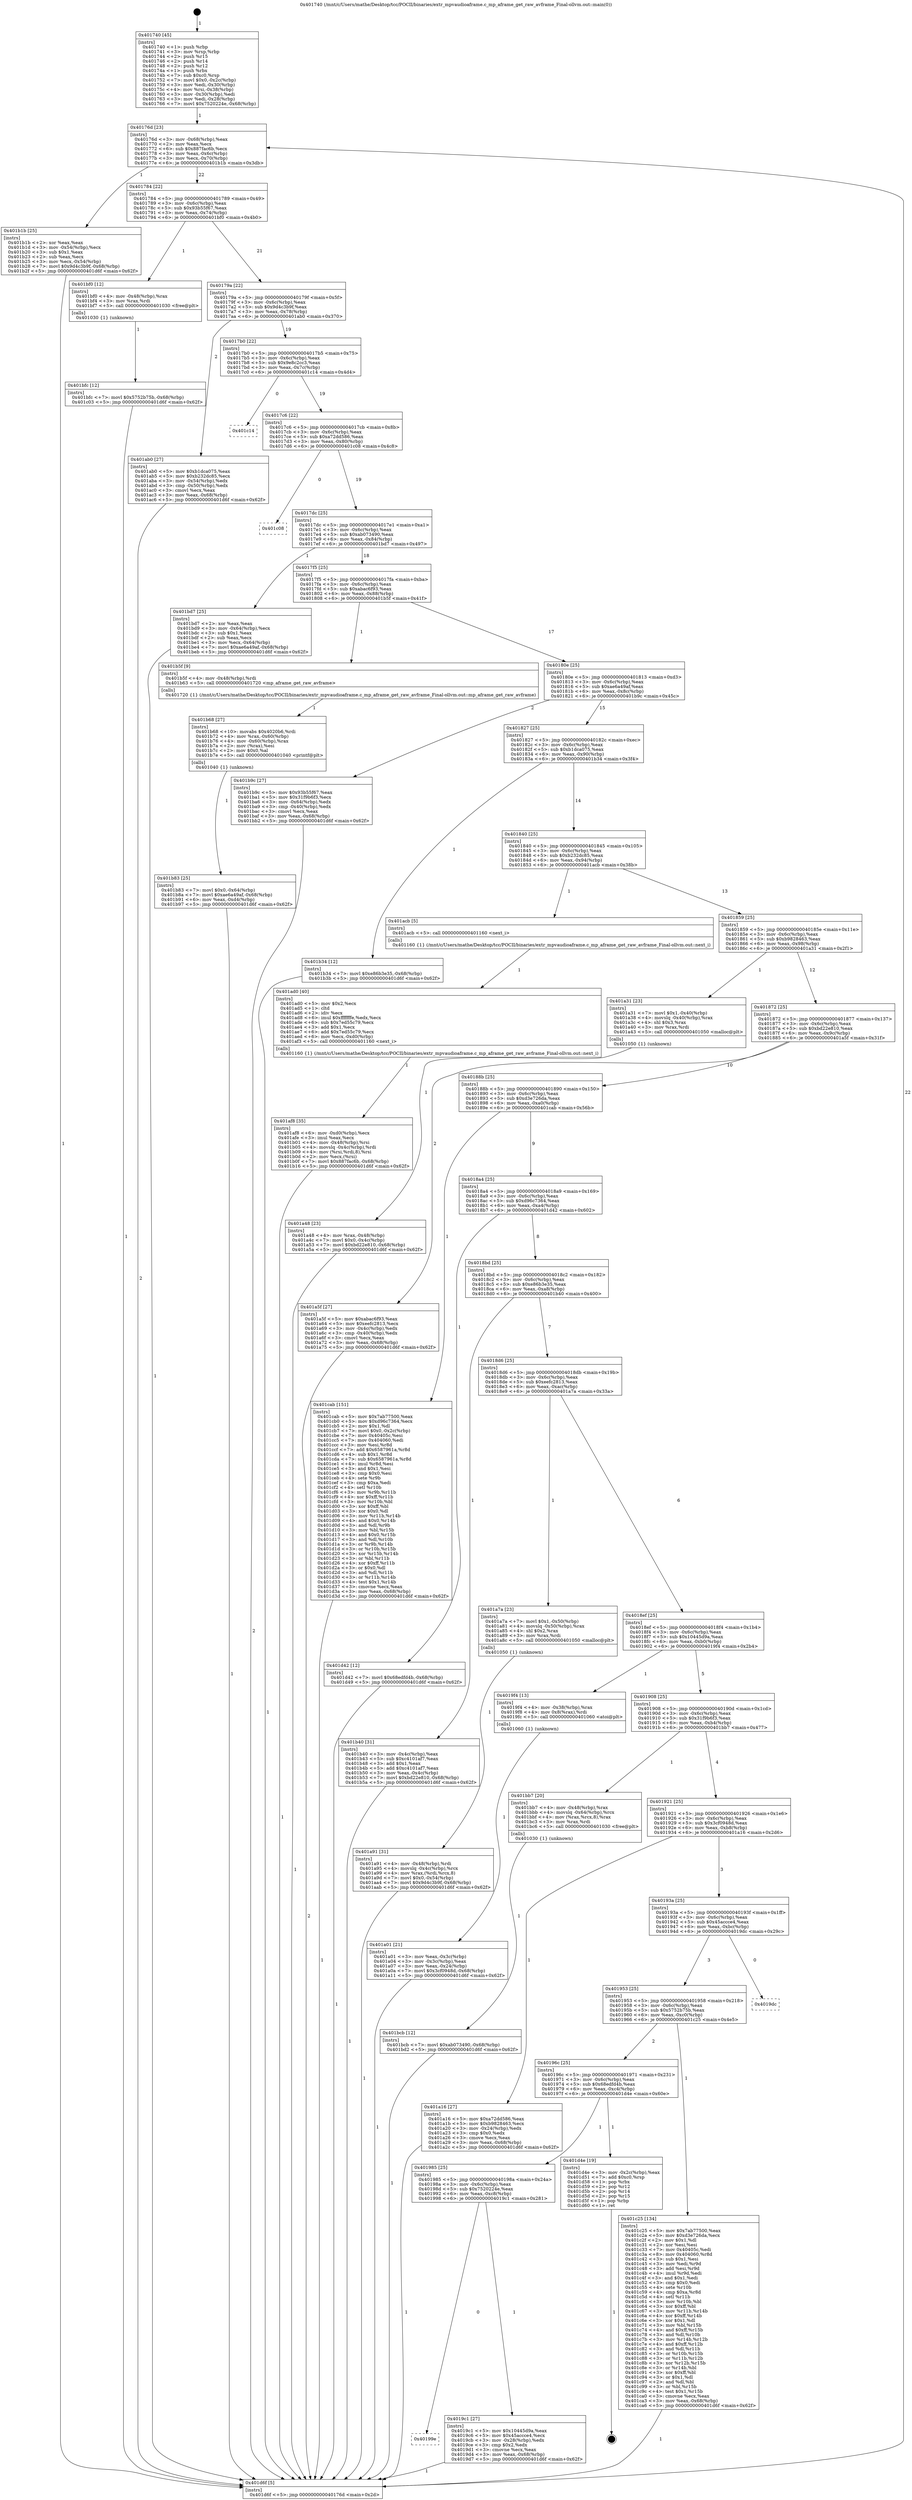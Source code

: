 digraph "0x401740" {
  label = "0x401740 (/mnt/c/Users/mathe/Desktop/tcc/POCII/binaries/extr_mpvaudioaframe.c_mp_aframe_get_raw_avframe_Final-ollvm.out::main(0))"
  labelloc = "t"
  node[shape=record]

  Entry [label="",width=0.3,height=0.3,shape=circle,fillcolor=black,style=filled]
  "0x40176d" [label="{
     0x40176d [23]\l
     | [instrs]\l
     &nbsp;&nbsp;0x40176d \<+3\>: mov -0x68(%rbp),%eax\l
     &nbsp;&nbsp;0x401770 \<+2\>: mov %eax,%ecx\l
     &nbsp;&nbsp;0x401772 \<+6\>: sub $0x887fac6b,%ecx\l
     &nbsp;&nbsp;0x401778 \<+3\>: mov %eax,-0x6c(%rbp)\l
     &nbsp;&nbsp;0x40177b \<+3\>: mov %ecx,-0x70(%rbp)\l
     &nbsp;&nbsp;0x40177e \<+6\>: je 0000000000401b1b \<main+0x3db\>\l
  }"]
  "0x401b1b" [label="{
     0x401b1b [25]\l
     | [instrs]\l
     &nbsp;&nbsp;0x401b1b \<+2\>: xor %eax,%eax\l
     &nbsp;&nbsp;0x401b1d \<+3\>: mov -0x54(%rbp),%ecx\l
     &nbsp;&nbsp;0x401b20 \<+3\>: sub $0x1,%eax\l
     &nbsp;&nbsp;0x401b23 \<+2\>: sub %eax,%ecx\l
     &nbsp;&nbsp;0x401b25 \<+3\>: mov %ecx,-0x54(%rbp)\l
     &nbsp;&nbsp;0x401b28 \<+7\>: movl $0x9d4c3b9f,-0x68(%rbp)\l
     &nbsp;&nbsp;0x401b2f \<+5\>: jmp 0000000000401d6f \<main+0x62f\>\l
  }"]
  "0x401784" [label="{
     0x401784 [22]\l
     | [instrs]\l
     &nbsp;&nbsp;0x401784 \<+5\>: jmp 0000000000401789 \<main+0x49\>\l
     &nbsp;&nbsp;0x401789 \<+3\>: mov -0x6c(%rbp),%eax\l
     &nbsp;&nbsp;0x40178c \<+5\>: sub $0x93b55f67,%eax\l
     &nbsp;&nbsp;0x401791 \<+3\>: mov %eax,-0x74(%rbp)\l
     &nbsp;&nbsp;0x401794 \<+6\>: je 0000000000401bf0 \<main+0x4b0\>\l
  }"]
  Exit [label="",width=0.3,height=0.3,shape=circle,fillcolor=black,style=filled,peripheries=2]
  "0x401bf0" [label="{
     0x401bf0 [12]\l
     | [instrs]\l
     &nbsp;&nbsp;0x401bf0 \<+4\>: mov -0x48(%rbp),%rax\l
     &nbsp;&nbsp;0x401bf4 \<+3\>: mov %rax,%rdi\l
     &nbsp;&nbsp;0x401bf7 \<+5\>: call 0000000000401030 \<free@plt\>\l
     | [calls]\l
     &nbsp;&nbsp;0x401030 \{1\} (unknown)\l
  }"]
  "0x40179a" [label="{
     0x40179a [22]\l
     | [instrs]\l
     &nbsp;&nbsp;0x40179a \<+5\>: jmp 000000000040179f \<main+0x5f\>\l
     &nbsp;&nbsp;0x40179f \<+3\>: mov -0x6c(%rbp),%eax\l
     &nbsp;&nbsp;0x4017a2 \<+5\>: sub $0x9d4c3b9f,%eax\l
     &nbsp;&nbsp;0x4017a7 \<+3\>: mov %eax,-0x78(%rbp)\l
     &nbsp;&nbsp;0x4017aa \<+6\>: je 0000000000401ab0 \<main+0x370\>\l
  }"]
  "0x401bfc" [label="{
     0x401bfc [12]\l
     | [instrs]\l
     &nbsp;&nbsp;0x401bfc \<+7\>: movl $0x5752b75b,-0x68(%rbp)\l
     &nbsp;&nbsp;0x401c03 \<+5\>: jmp 0000000000401d6f \<main+0x62f\>\l
  }"]
  "0x401ab0" [label="{
     0x401ab0 [27]\l
     | [instrs]\l
     &nbsp;&nbsp;0x401ab0 \<+5\>: mov $0xb1dca075,%eax\l
     &nbsp;&nbsp;0x401ab5 \<+5\>: mov $0xb232dc85,%ecx\l
     &nbsp;&nbsp;0x401aba \<+3\>: mov -0x54(%rbp),%edx\l
     &nbsp;&nbsp;0x401abd \<+3\>: cmp -0x50(%rbp),%edx\l
     &nbsp;&nbsp;0x401ac0 \<+3\>: cmovl %ecx,%eax\l
     &nbsp;&nbsp;0x401ac3 \<+3\>: mov %eax,-0x68(%rbp)\l
     &nbsp;&nbsp;0x401ac6 \<+5\>: jmp 0000000000401d6f \<main+0x62f\>\l
  }"]
  "0x4017b0" [label="{
     0x4017b0 [22]\l
     | [instrs]\l
     &nbsp;&nbsp;0x4017b0 \<+5\>: jmp 00000000004017b5 \<main+0x75\>\l
     &nbsp;&nbsp;0x4017b5 \<+3\>: mov -0x6c(%rbp),%eax\l
     &nbsp;&nbsp;0x4017b8 \<+5\>: sub $0x9e8c2cc3,%eax\l
     &nbsp;&nbsp;0x4017bd \<+3\>: mov %eax,-0x7c(%rbp)\l
     &nbsp;&nbsp;0x4017c0 \<+6\>: je 0000000000401c14 \<main+0x4d4\>\l
  }"]
  "0x401bcb" [label="{
     0x401bcb [12]\l
     | [instrs]\l
     &nbsp;&nbsp;0x401bcb \<+7\>: movl $0xab073490,-0x68(%rbp)\l
     &nbsp;&nbsp;0x401bd2 \<+5\>: jmp 0000000000401d6f \<main+0x62f\>\l
  }"]
  "0x401c14" [label="{
     0x401c14\l
  }", style=dashed]
  "0x4017c6" [label="{
     0x4017c6 [22]\l
     | [instrs]\l
     &nbsp;&nbsp;0x4017c6 \<+5\>: jmp 00000000004017cb \<main+0x8b\>\l
     &nbsp;&nbsp;0x4017cb \<+3\>: mov -0x6c(%rbp),%eax\l
     &nbsp;&nbsp;0x4017ce \<+5\>: sub $0xa72dd586,%eax\l
     &nbsp;&nbsp;0x4017d3 \<+3\>: mov %eax,-0x80(%rbp)\l
     &nbsp;&nbsp;0x4017d6 \<+6\>: je 0000000000401c08 \<main+0x4c8\>\l
  }"]
  "0x401b83" [label="{
     0x401b83 [25]\l
     | [instrs]\l
     &nbsp;&nbsp;0x401b83 \<+7\>: movl $0x0,-0x64(%rbp)\l
     &nbsp;&nbsp;0x401b8a \<+7\>: movl $0xae6a49af,-0x68(%rbp)\l
     &nbsp;&nbsp;0x401b91 \<+6\>: mov %eax,-0xd4(%rbp)\l
     &nbsp;&nbsp;0x401b97 \<+5\>: jmp 0000000000401d6f \<main+0x62f\>\l
  }"]
  "0x401c08" [label="{
     0x401c08\l
  }", style=dashed]
  "0x4017dc" [label="{
     0x4017dc [25]\l
     | [instrs]\l
     &nbsp;&nbsp;0x4017dc \<+5\>: jmp 00000000004017e1 \<main+0xa1\>\l
     &nbsp;&nbsp;0x4017e1 \<+3\>: mov -0x6c(%rbp),%eax\l
     &nbsp;&nbsp;0x4017e4 \<+5\>: sub $0xab073490,%eax\l
     &nbsp;&nbsp;0x4017e9 \<+6\>: mov %eax,-0x84(%rbp)\l
     &nbsp;&nbsp;0x4017ef \<+6\>: je 0000000000401bd7 \<main+0x497\>\l
  }"]
  "0x401b68" [label="{
     0x401b68 [27]\l
     | [instrs]\l
     &nbsp;&nbsp;0x401b68 \<+10\>: movabs $0x4020b6,%rdi\l
     &nbsp;&nbsp;0x401b72 \<+4\>: mov %rax,-0x60(%rbp)\l
     &nbsp;&nbsp;0x401b76 \<+4\>: mov -0x60(%rbp),%rax\l
     &nbsp;&nbsp;0x401b7a \<+2\>: mov (%rax),%esi\l
     &nbsp;&nbsp;0x401b7c \<+2\>: mov $0x0,%al\l
     &nbsp;&nbsp;0x401b7e \<+5\>: call 0000000000401040 \<printf@plt\>\l
     | [calls]\l
     &nbsp;&nbsp;0x401040 \{1\} (unknown)\l
  }"]
  "0x401bd7" [label="{
     0x401bd7 [25]\l
     | [instrs]\l
     &nbsp;&nbsp;0x401bd7 \<+2\>: xor %eax,%eax\l
     &nbsp;&nbsp;0x401bd9 \<+3\>: mov -0x64(%rbp),%ecx\l
     &nbsp;&nbsp;0x401bdc \<+3\>: sub $0x1,%eax\l
     &nbsp;&nbsp;0x401bdf \<+2\>: sub %eax,%ecx\l
     &nbsp;&nbsp;0x401be1 \<+3\>: mov %ecx,-0x64(%rbp)\l
     &nbsp;&nbsp;0x401be4 \<+7\>: movl $0xae6a49af,-0x68(%rbp)\l
     &nbsp;&nbsp;0x401beb \<+5\>: jmp 0000000000401d6f \<main+0x62f\>\l
  }"]
  "0x4017f5" [label="{
     0x4017f5 [25]\l
     | [instrs]\l
     &nbsp;&nbsp;0x4017f5 \<+5\>: jmp 00000000004017fa \<main+0xba\>\l
     &nbsp;&nbsp;0x4017fa \<+3\>: mov -0x6c(%rbp),%eax\l
     &nbsp;&nbsp;0x4017fd \<+5\>: sub $0xabac6f93,%eax\l
     &nbsp;&nbsp;0x401802 \<+6\>: mov %eax,-0x88(%rbp)\l
     &nbsp;&nbsp;0x401808 \<+6\>: je 0000000000401b5f \<main+0x41f\>\l
  }"]
  "0x401af8" [label="{
     0x401af8 [35]\l
     | [instrs]\l
     &nbsp;&nbsp;0x401af8 \<+6\>: mov -0xd0(%rbp),%ecx\l
     &nbsp;&nbsp;0x401afe \<+3\>: imul %eax,%ecx\l
     &nbsp;&nbsp;0x401b01 \<+4\>: mov -0x48(%rbp),%rsi\l
     &nbsp;&nbsp;0x401b05 \<+4\>: movslq -0x4c(%rbp),%rdi\l
     &nbsp;&nbsp;0x401b09 \<+4\>: mov (%rsi,%rdi,8),%rsi\l
     &nbsp;&nbsp;0x401b0d \<+2\>: mov %ecx,(%rsi)\l
     &nbsp;&nbsp;0x401b0f \<+7\>: movl $0x887fac6b,-0x68(%rbp)\l
     &nbsp;&nbsp;0x401b16 \<+5\>: jmp 0000000000401d6f \<main+0x62f\>\l
  }"]
  "0x401b5f" [label="{
     0x401b5f [9]\l
     | [instrs]\l
     &nbsp;&nbsp;0x401b5f \<+4\>: mov -0x48(%rbp),%rdi\l
     &nbsp;&nbsp;0x401b63 \<+5\>: call 0000000000401720 \<mp_aframe_get_raw_avframe\>\l
     | [calls]\l
     &nbsp;&nbsp;0x401720 \{1\} (/mnt/c/Users/mathe/Desktop/tcc/POCII/binaries/extr_mpvaudioaframe.c_mp_aframe_get_raw_avframe_Final-ollvm.out::mp_aframe_get_raw_avframe)\l
  }"]
  "0x40180e" [label="{
     0x40180e [25]\l
     | [instrs]\l
     &nbsp;&nbsp;0x40180e \<+5\>: jmp 0000000000401813 \<main+0xd3\>\l
     &nbsp;&nbsp;0x401813 \<+3\>: mov -0x6c(%rbp),%eax\l
     &nbsp;&nbsp;0x401816 \<+5\>: sub $0xae6a49af,%eax\l
     &nbsp;&nbsp;0x40181b \<+6\>: mov %eax,-0x8c(%rbp)\l
     &nbsp;&nbsp;0x401821 \<+6\>: je 0000000000401b9c \<main+0x45c\>\l
  }"]
  "0x401ad0" [label="{
     0x401ad0 [40]\l
     | [instrs]\l
     &nbsp;&nbsp;0x401ad0 \<+5\>: mov $0x2,%ecx\l
     &nbsp;&nbsp;0x401ad5 \<+1\>: cltd\l
     &nbsp;&nbsp;0x401ad6 \<+2\>: idiv %ecx\l
     &nbsp;&nbsp;0x401ad8 \<+6\>: imul $0xfffffffe,%edx,%ecx\l
     &nbsp;&nbsp;0x401ade \<+6\>: sub $0x7ed55c79,%ecx\l
     &nbsp;&nbsp;0x401ae4 \<+3\>: add $0x1,%ecx\l
     &nbsp;&nbsp;0x401ae7 \<+6\>: add $0x7ed55c79,%ecx\l
     &nbsp;&nbsp;0x401aed \<+6\>: mov %ecx,-0xd0(%rbp)\l
     &nbsp;&nbsp;0x401af3 \<+5\>: call 0000000000401160 \<next_i\>\l
     | [calls]\l
     &nbsp;&nbsp;0x401160 \{1\} (/mnt/c/Users/mathe/Desktop/tcc/POCII/binaries/extr_mpvaudioaframe.c_mp_aframe_get_raw_avframe_Final-ollvm.out::next_i)\l
  }"]
  "0x401b9c" [label="{
     0x401b9c [27]\l
     | [instrs]\l
     &nbsp;&nbsp;0x401b9c \<+5\>: mov $0x93b55f67,%eax\l
     &nbsp;&nbsp;0x401ba1 \<+5\>: mov $0x31f9b6f3,%ecx\l
     &nbsp;&nbsp;0x401ba6 \<+3\>: mov -0x64(%rbp),%edx\l
     &nbsp;&nbsp;0x401ba9 \<+3\>: cmp -0x40(%rbp),%edx\l
     &nbsp;&nbsp;0x401bac \<+3\>: cmovl %ecx,%eax\l
     &nbsp;&nbsp;0x401baf \<+3\>: mov %eax,-0x68(%rbp)\l
     &nbsp;&nbsp;0x401bb2 \<+5\>: jmp 0000000000401d6f \<main+0x62f\>\l
  }"]
  "0x401827" [label="{
     0x401827 [25]\l
     | [instrs]\l
     &nbsp;&nbsp;0x401827 \<+5\>: jmp 000000000040182c \<main+0xec\>\l
     &nbsp;&nbsp;0x40182c \<+3\>: mov -0x6c(%rbp),%eax\l
     &nbsp;&nbsp;0x40182f \<+5\>: sub $0xb1dca075,%eax\l
     &nbsp;&nbsp;0x401834 \<+6\>: mov %eax,-0x90(%rbp)\l
     &nbsp;&nbsp;0x40183a \<+6\>: je 0000000000401b34 \<main+0x3f4\>\l
  }"]
  "0x401a91" [label="{
     0x401a91 [31]\l
     | [instrs]\l
     &nbsp;&nbsp;0x401a91 \<+4\>: mov -0x48(%rbp),%rdi\l
     &nbsp;&nbsp;0x401a95 \<+4\>: movslq -0x4c(%rbp),%rcx\l
     &nbsp;&nbsp;0x401a99 \<+4\>: mov %rax,(%rdi,%rcx,8)\l
     &nbsp;&nbsp;0x401a9d \<+7\>: movl $0x0,-0x54(%rbp)\l
     &nbsp;&nbsp;0x401aa4 \<+7\>: movl $0x9d4c3b9f,-0x68(%rbp)\l
     &nbsp;&nbsp;0x401aab \<+5\>: jmp 0000000000401d6f \<main+0x62f\>\l
  }"]
  "0x401b34" [label="{
     0x401b34 [12]\l
     | [instrs]\l
     &nbsp;&nbsp;0x401b34 \<+7\>: movl $0xe86b3e35,-0x68(%rbp)\l
     &nbsp;&nbsp;0x401b3b \<+5\>: jmp 0000000000401d6f \<main+0x62f\>\l
  }"]
  "0x401840" [label="{
     0x401840 [25]\l
     | [instrs]\l
     &nbsp;&nbsp;0x401840 \<+5\>: jmp 0000000000401845 \<main+0x105\>\l
     &nbsp;&nbsp;0x401845 \<+3\>: mov -0x6c(%rbp),%eax\l
     &nbsp;&nbsp;0x401848 \<+5\>: sub $0xb232dc85,%eax\l
     &nbsp;&nbsp;0x40184d \<+6\>: mov %eax,-0x94(%rbp)\l
     &nbsp;&nbsp;0x401853 \<+6\>: je 0000000000401acb \<main+0x38b\>\l
  }"]
  "0x401a48" [label="{
     0x401a48 [23]\l
     | [instrs]\l
     &nbsp;&nbsp;0x401a48 \<+4\>: mov %rax,-0x48(%rbp)\l
     &nbsp;&nbsp;0x401a4c \<+7\>: movl $0x0,-0x4c(%rbp)\l
     &nbsp;&nbsp;0x401a53 \<+7\>: movl $0xbd22e810,-0x68(%rbp)\l
     &nbsp;&nbsp;0x401a5a \<+5\>: jmp 0000000000401d6f \<main+0x62f\>\l
  }"]
  "0x401acb" [label="{
     0x401acb [5]\l
     | [instrs]\l
     &nbsp;&nbsp;0x401acb \<+5\>: call 0000000000401160 \<next_i\>\l
     | [calls]\l
     &nbsp;&nbsp;0x401160 \{1\} (/mnt/c/Users/mathe/Desktop/tcc/POCII/binaries/extr_mpvaudioaframe.c_mp_aframe_get_raw_avframe_Final-ollvm.out::next_i)\l
  }"]
  "0x401859" [label="{
     0x401859 [25]\l
     | [instrs]\l
     &nbsp;&nbsp;0x401859 \<+5\>: jmp 000000000040185e \<main+0x11e\>\l
     &nbsp;&nbsp;0x40185e \<+3\>: mov -0x6c(%rbp),%eax\l
     &nbsp;&nbsp;0x401861 \<+5\>: sub $0xb9828463,%eax\l
     &nbsp;&nbsp;0x401866 \<+6\>: mov %eax,-0x98(%rbp)\l
     &nbsp;&nbsp;0x40186c \<+6\>: je 0000000000401a31 \<main+0x2f1\>\l
  }"]
  "0x401a01" [label="{
     0x401a01 [21]\l
     | [instrs]\l
     &nbsp;&nbsp;0x401a01 \<+3\>: mov %eax,-0x3c(%rbp)\l
     &nbsp;&nbsp;0x401a04 \<+3\>: mov -0x3c(%rbp),%eax\l
     &nbsp;&nbsp;0x401a07 \<+3\>: mov %eax,-0x24(%rbp)\l
     &nbsp;&nbsp;0x401a0a \<+7\>: movl $0x3cf0948d,-0x68(%rbp)\l
     &nbsp;&nbsp;0x401a11 \<+5\>: jmp 0000000000401d6f \<main+0x62f\>\l
  }"]
  "0x401a31" [label="{
     0x401a31 [23]\l
     | [instrs]\l
     &nbsp;&nbsp;0x401a31 \<+7\>: movl $0x1,-0x40(%rbp)\l
     &nbsp;&nbsp;0x401a38 \<+4\>: movslq -0x40(%rbp),%rax\l
     &nbsp;&nbsp;0x401a3c \<+4\>: shl $0x3,%rax\l
     &nbsp;&nbsp;0x401a40 \<+3\>: mov %rax,%rdi\l
     &nbsp;&nbsp;0x401a43 \<+5\>: call 0000000000401050 \<malloc@plt\>\l
     | [calls]\l
     &nbsp;&nbsp;0x401050 \{1\} (unknown)\l
  }"]
  "0x401872" [label="{
     0x401872 [25]\l
     | [instrs]\l
     &nbsp;&nbsp;0x401872 \<+5\>: jmp 0000000000401877 \<main+0x137\>\l
     &nbsp;&nbsp;0x401877 \<+3\>: mov -0x6c(%rbp),%eax\l
     &nbsp;&nbsp;0x40187a \<+5\>: sub $0xbd22e810,%eax\l
     &nbsp;&nbsp;0x40187f \<+6\>: mov %eax,-0x9c(%rbp)\l
     &nbsp;&nbsp;0x401885 \<+6\>: je 0000000000401a5f \<main+0x31f\>\l
  }"]
  "0x401740" [label="{
     0x401740 [45]\l
     | [instrs]\l
     &nbsp;&nbsp;0x401740 \<+1\>: push %rbp\l
     &nbsp;&nbsp;0x401741 \<+3\>: mov %rsp,%rbp\l
     &nbsp;&nbsp;0x401744 \<+2\>: push %r15\l
     &nbsp;&nbsp;0x401746 \<+2\>: push %r14\l
     &nbsp;&nbsp;0x401748 \<+2\>: push %r12\l
     &nbsp;&nbsp;0x40174a \<+1\>: push %rbx\l
     &nbsp;&nbsp;0x40174b \<+7\>: sub $0xc0,%rsp\l
     &nbsp;&nbsp;0x401752 \<+7\>: movl $0x0,-0x2c(%rbp)\l
     &nbsp;&nbsp;0x401759 \<+3\>: mov %edi,-0x30(%rbp)\l
     &nbsp;&nbsp;0x40175c \<+4\>: mov %rsi,-0x38(%rbp)\l
     &nbsp;&nbsp;0x401760 \<+3\>: mov -0x30(%rbp),%edi\l
     &nbsp;&nbsp;0x401763 \<+3\>: mov %edi,-0x28(%rbp)\l
     &nbsp;&nbsp;0x401766 \<+7\>: movl $0x7520224e,-0x68(%rbp)\l
  }"]
  "0x401a5f" [label="{
     0x401a5f [27]\l
     | [instrs]\l
     &nbsp;&nbsp;0x401a5f \<+5\>: mov $0xabac6f93,%eax\l
     &nbsp;&nbsp;0x401a64 \<+5\>: mov $0xeefc2813,%ecx\l
     &nbsp;&nbsp;0x401a69 \<+3\>: mov -0x4c(%rbp),%edx\l
     &nbsp;&nbsp;0x401a6c \<+3\>: cmp -0x40(%rbp),%edx\l
     &nbsp;&nbsp;0x401a6f \<+3\>: cmovl %ecx,%eax\l
     &nbsp;&nbsp;0x401a72 \<+3\>: mov %eax,-0x68(%rbp)\l
     &nbsp;&nbsp;0x401a75 \<+5\>: jmp 0000000000401d6f \<main+0x62f\>\l
  }"]
  "0x40188b" [label="{
     0x40188b [25]\l
     | [instrs]\l
     &nbsp;&nbsp;0x40188b \<+5\>: jmp 0000000000401890 \<main+0x150\>\l
     &nbsp;&nbsp;0x401890 \<+3\>: mov -0x6c(%rbp),%eax\l
     &nbsp;&nbsp;0x401893 \<+5\>: sub $0xd3e726da,%eax\l
     &nbsp;&nbsp;0x401898 \<+6\>: mov %eax,-0xa0(%rbp)\l
     &nbsp;&nbsp;0x40189e \<+6\>: je 0000000000401cab \<main+0x56b\>\l
  }"]
  "0x401d6f" [label="{
     0x401d6f [5]\l
     | [instrs]\l
     &nbsp;&nbsp;0x401d6f \<+5\>: jmp 000000000040176d \<main+0x2d\>\l
  }"]
  "0x401cab" [label="{
     0x401cab [151]\l
     | [instrs]\l
     &nbsp;&nbsp;0x401cab \<+5\>: mov $0x7ab77500,%eax\l
     &nbsp;&nbsp;0x401cb0 \<+5\>: mov $0xd96c7364,%ecx\l
     &nbsp;&nbsp;0x401cb5 \<+2\>: mov $0x1,%dl\l
     &nbsp;&nbsp;0x401cb7 \<+7\>: movl $0x0,-0x2c(%rbp)\l
     &nbsp;&nbsp;0x401cbe \<+7\>: mov 0x40405c,%esi\l
     &nbsp;&nbsp;0x401cc5 \<+7\>: mov 0x404060,%edi\l
     &nbsp;&nbsp;0x401ccc \<+3\>: mov %esi,%r8d\l
     &nbsp;&nbsp;0x401ccf \<+7\>: add $0x6587961a,%r8d\l
     &nbsp;&nbsp;0x401cd6 \<+4\>: sub $0x1,%r8d\l
     &nbsp;&nbsp;0x401cda \<+7\>: sub $0x6587961a,%r8d\l
     &nbsp;&nbsp;0x401ce1 \<+4\>: imul %r8d,%esi\l
     &nbsp;&nbsp;0x401ce5 \<+3\>: and $0x1,%esi\l
     &nbsp;&nbsp;0x401ce8 \<+3\>: cmp $0x0,%esi\l
     &nbsp;&nbsp;0x401ceb \<+4\>: sete %r9b\l
     &nbsp;&nbsp;0x401cef \<+3\>: cmp $0xa,%edi\l
     &nbsp;&nbsp;0x401cf2 \<+4\>: setl %r10b\l
     &nbsp;&nbsp;0x401cf6 \<+3\>: mov %r9b,%r11b\l
     &nbsp;&nbsp;0x401cf9 \<+4\>: xor $0xff,%r11b\l
     &nbsp;&nbsp;0x401cfd \<+3\>: mov %r10b,%bl\l
     &nbsp;&nbsp;0x401d00 \<+3\>: xor $0xff,%bl\l
     &nbsp;&nbsp;0x401d03 \<+3\>: xor $0x0,%dl\l
     &nbsp;&nbsp;0x401d06 \<+3\>: mov %r11b,%r14b\l
     &nbsp;&nbsp;0x401d09 \<+4\>: and $0x0,%r14b\l
     &nbsp;&nbsp;0x401d0d \<+3\>: and %dl,%r9b\l
     &nbsp;&nbsp;0x401d10 \<+3\>: mov %bl,%r15b\l
     &nbsp;&nbsp;0x401d13 \<+4\>: and $0x0,%r15b\l
     &nbsp;&nbsp;0x401d17 \<+3\>: and %dl,%r10b\l
     &nbsp;&nbsp;0x401d1a \<+3\>: or %r9b,%r14b\l
     &nbsp;&nbsp;0x401d1d \<+3\>: or %r10b,%r15b\l
     &nbsp;&nbsp;0x401d20 \<+3\>: xor %r15b,%r14b\l
     &nbsp;&nbsp;0x401d23 \<+3\>: or %bl,%r11b\l
     &nbsp;&nbsp;0x401d26 \<+4\>: xor $0xff,%r11b\l
     &nbsp;&nbsp;0x401d2a \<+3\>: or $0x0,%dl\l
     &nbsp;&nbsp;0x401d2d \<+3\>: and %dl,%r11b\l
     &nbsp;&nbsp;0x401d30 \<+3\>: or %r11b,%r14b\l
     &nbsp;&nbsp;0x401d33 \<+4\>: test $0x1,%r14b\l
     &nbsp;&nbsp;0x401d37 \<+3\>: cmovne %ecx,%eax\l
     &nbsp;&nbsp;0x401d3a \<+3\>: mov %eax,-0x68(%rbp)\l
     &nbsp;&nbsp;0x401d3d \<+5\>: jmp 0000000000401d6f \<main+0x62f\>\l
  }"]
  "0x4018a4" [label="{
     0x4018a4 [25]\l
     | [instrs]\l
     &nbsp;&nbsp;0x4018a4 \<+5\>: jmp 00000000004018a9 \<main+0x169\>\l
     &nbsp;&nbsp;0x4018a9 \<+3\>: mov -0x6c(%rbp),%eax\l
     &nbsp;&nbsp;0x4018ac \<+5\>: sub $0xd96c7364,%eax\l
     &nbsp;&nbsp;0x4018b1 \<+6\>: mov %eax,-0xa4(%rbp)\l
     &nbsp;&nbsp;0x4018b7 \<+6\>: je 0000000000401d42 \<main+0x602\>\l
  }"]
  "0x40199e" [label="{
     0x40199e\l
  }", style=dashed]
  "0x401d42" [label="{
     0x401d42 [12]\l
     | [instrs]\l
     &nbsp;&nbsp;0x401d42 \<+7\>: movl $0x68edfd4b,-0x68(%rbp)\l
     &nbsp;&nbsp;0x401d49 \<+5\>: jmp 0000000000401d6f \<main+0x62f\>\l
  }"]
  "0x4018bd" [label="{
     0x4018bd [25]\l
     | [instrs]\l
     &nbsp;&nbsp;0x4018bd \<+5\>: jmp 00000000004018c2 \<main+0x182\>\l
     &nbsp;&nbsp;0x4018c2 \<+3\>: mov -0x6c(%rbp),%eax\l
     &nbsp;&nbsp;0x4018c5 \<+5\>: sub $0xe86b3e35,%eax\l
     &nbsp;&nbsp;0x4018ca \<+6\>: mov %eax,-0xa8(%rbp)\l
     &nbsp;&nbsp;0x4018d0 \<+6\>: je 0000000000401b40 \<main+0x400\>\l
  }"]
  "0x4019c1" [label="{
     0x4019c1 [27]\l
     | [instrs]\l
     &nbsp;&nbsp;0x4019c1 \<+5\>: mov $0x10445d9a,%eax\l
     &nbsp;&nbsp;0x4019c6 \<+5\>: mov $0x45accce4,%ecx\l
     &nbsp;&nbsp;0x4019cb \<+3\>: mov -0x28(%rbp),%edx\l
     &nbsp;&nbsp;0x4019ce \<+3\>: cmp $0x2,%edx\l
     &nbsp;&nbsp;0x4019d1 \<+3\>: cmovne %ecx,%eax\l
     &nbsp;&nbsp;0x4019d4 \<+3\>: mov %eax,-0x68(%rbp)\l
     &nbsp;&nbsp;0x4019d7 \<+5\>: jmp 0000000000401d6f \<main+0x62f\>\l
  }"]
  "0x401b40" [label="{
     0x401b40 [31]\l
     | [instrs]\l
     &nbsp;&nbsp;0x401b40 \<+3\>: mov -0x4c(%rbp),%eax\l
     &nbsp;&nbsp;0x401b43 \<+5\>: sub $0xc4101af7,%eax\l
     &nbsp;&nbsp;0x401b48 \<+3\>: add $0x1,%eax\l
     &nbsp;&nbsp;0x401b4b \<+5\>: add $0xc4101af7,%eax\l
     &nbsp;&nbsp;0x401b50 \<+3\>: mov %eax,-0x4c(%rbp)\l
     &nbsp;&nbsp;0x401b53 \<+7\>: movl $0xbd22e810,-0x68(%rbp)\l
     &nbsp;&nbsp;0x401b5a \<+5\>: jmp 0000000000401d6f \<main+0x62f\>\l
  }"]
  "0x4018d6" [label="{
     0x4018d6 [25]\l
     | [instrs]\l
     &nbsp;&nbsp;0x4018d6 \<+5\>: jmp 00000000004018db \<main+0x19b\>\l
     &nbsp;&nbsp;0x4018db \<+3\>: mov -0x6c(%rbp),%eax\l
     &nbsp;&nbsp;0x4018de \<+5\>: sub $0xeefc2813,%eax\l
     &nbsp;&nbsp;0x4018e3 \<+6\>: mov %eax,-0xac(%rbp)\l
     &nbsp;&nbsp;0x4018e9 \<+6\>: je 0000000000401a7a \<main+0x33a\>\l
  }"]
  "0x401985" [label="{
     0x401985 [25]\l
     | [instrs]\l
     &nbsp;&nbsp;0x401985 \<+5\>: jmp 000000000040198a \<main+0x24a\>\l
     &nbsp;&nbsp;0x40198a \<+3\>: mov -0x6c(%rbp),%eax\l
     &nbsp;&nbsp;0x40198d \<+5\>: sub $0x7520224e,%eax\l
     &nbsp;&nbsp;0x401992 \<+6\>: mov %eax,-0xc8(%rbp)\l
     &nbsp;&nbsp;0x401998 \<+6\>: je 00000000004019c1 \<main+0x281\>\l
  }"]
  "0x401a7a" [label="{
     0x401a7a [23]\l
     | [instrs]\l
     &nbsp;&nbsp;0x401a7a \<+7\>: movl $0x1,-0x50(%rbp)\l
     &nbsp;&nbsp;0x401a81 \<+4\>: movslq -0x50(%rbp),%rax\l
     &nbsp;&nbsp;0x401a85 \<+4\>: shl $0x2,%rax\l
     &nbsp;&nbsp;0x401a89 \<+3\>: mov %rax,%rdi\l
     &nbsp;&nbsp;0x401a8c \<+5\>: call 0000000000401050 \<malloc@plt\>\l
     | [calls]\l
     &nbsp;&nbsp;0x401050 \{1\} (unknown)\l
  }"]
  "0x4018ef" [label="{
     0x4018ef [25]\l
     | [instrs]\l
     &nbsp;&nbsp;0x4018ef \<+5\>: jmp 00000000004018f4 \<main+0x1b4\>\l
     &nbsp;&nbsp;0x4018f4 \<+3\>: mov -0x6c(%rbp),%eax\l
     &nbsp;&nbsp;0x4018f7 \<+5\>: sub $0x10445d9a,%eax\l
     &nbsp;&nbsp;0x4018fc \<+6\>: mov %eax,-0xb0(%rbp)\l
     &nbsp;&nbsp;0x401902 \<+6\>: je 00000000004019f4 \<main+0x2b4\>\l
  }"]
  "0x401d4e" [label="{
     0x401d4e [19]\l
     | [instrs]\l
     &nbsp;&nbsp;0x401d4e \<+3\>: mov -0x2c(%rbp),%eax\l
     &nbsp;&nbsp;0x401d51 \<+7\>: add $0xc0,%rsp\l
     &nbsp;&nbsp;0x401d58 \<+1\>: pop %rbx\l
     &nbsp;&nbsp;0x401d59 \<+2\>: pop %r12\l
     &nbsp;&nbsp;0x401d5b \<+2\>: pop %r14\l
     &nbsp;&nbsp;0x401d5d \<+2\>: pop %r15\l
     &nbsp;&nbsp;0x401d5f \<+1\>: pop %rbp\l
     &nbsp;&nbsp;0x401d60 \<+1\>: ret\l
  }"]
  "0x4019f4" [label="{
     0x4019f4 [13]\l
     | [instrs]\l
     &nbsp;&nbsp;0x4019f4 \<+4\>: mov -0x38(%rbp),%rax\l
     &nbsp;&nbsp;0x4019f8 \<+4\>: mov 0x8(%rax),%rdi\l
     &nbsp;&nbsp;0x4019fc \<+5\>: call 0000000000401060 \<atoi@plt\>\l
     | [calls]\l
     &nbsp;&nbsp;0x401060 \{1\} (unknown)\l
  }"]
  "0x401908" [label="{
     0x401908 [25]\l
     | [instrs]\l
     &nbsp;&nbsp;0x401908 \<+5\>: jmp 000000000040190d \<main+0x1cd\>\l
     &nbsp;&nbsp;0x40190d \<+3\>: mov -0x6c(%rbp),%eax\l
     &nbsp;&nbsp;0x401910 \<+5\>: sub $0x31f9b6f3,%eax\l
     &nbsp;&nbsp;0x401915 \<+6\>: mov %eax,-0xb4(%rbp)\l
     &nbsp;&nbsp;0x40191b \<+6\>: je 0000000000401bb7 \<main+0x477\>\l
  }"]
  "0x40196c" [label="{
     0x40196c [25]\l
     | [instrs]\l
     &nbsp;&nbsp;0x40196c \<+5\>: jmp 0000000000401971 \<main+0x231\>\l
     &nbsp;&nbsp;0x401971 \<+3\>: mov -0x6c(%rbp),%eax\l
     &nbsp;&nbsp;0x401974 \<+5\>: sub $0x68edfd4b,%eax\l
     &nbsp;&nbsp;0x401979 \<+6\>: mov %eax,-0xc4(%rbp)\l
     &nbsp;&nbsp;0x40197f \<+6\>: je 0000000000401d4e \<main+0x60e\>\l
  }"]
  "0x401bb7" [label="{
     0x401bb7 [20]\l
     | [instrs]\l
     &nbsp;&nbsp;0x401bb7 \<+4\>: mov -0x48(%rbp),%rax\l
     &nbsp;&nbsp;0x401bbb \<+4\>: movslq -0x64(%rbp),%rcx\l
     &nbsp;&nbsp;0x401bbf \<+4\>: mov (%rax,%rcx,8),%rax\l
     &nbsp;&nbsp;0x401bc3 \<+3\>: mov %rax,%rdi\l
     &nbsp;&nbsp;0x401bc6 \<+5\>: call 0000000000401030 \<free@plt\>\l
     | [calls]\l
     &nbsp;&nbsp;0x401030 \{1\} (unknown)\l
  }"]
  "0x401921" [label="{
     0x401921 [25]\l
     | [instrs]\l
     &nbsp;&nbsp;0x401921 \<+5\>: jmp 0000000000401926 \<main+0x1e6\>\l
     &nbsp;&nbsp;0x401926 \<+3\>: mov -0x6c(%rbp),%eax\l
     &nbsp;&nbsp;0x401929 \<+5\>: sub $0x3cf0948d,%eax\l
     &nbsp;&nbsp;0x40192e \<+6\>: mov %eax,-0xb8(%rbp)\l
     &nbsp;&nbsp;0x401934 \<+6\>: je 0000000000401a16 \<main+0x2d6\>\l
  }"]
  "0x401c25" [label="{
     0x401c25 [134]\l
     | [instrs]\l
     &nbsp;&nbsp;0x401c25 \<+5\>: mov $0x7ab77500,%eax\l
     &nbsp;&nbsp;0x401c2a \<+5\>: mov $0xd3e726da,%ecx\l
     &nbsp;&nbsp;0x401c2f \<+2\>: mov $0x1,%dl\l
     &nbsp;&nbsp;0x401c31 \<+2\>: xor %esi,%esi\l
     &nbsp;&nbsp;0x401c33 \<+7\>: mov 0x40405c,%edi\l
     &nbsp;&nbsp;0x401c3a \<+8\>: mov 0x404060,%r8d\l
     &nbsp;&nbsp;0x401c42 \<+3\>: sub $0x1,%esi\l
     &nbsp;&nbsp;0x401c45 \<+3\>: mov %edi,%r9d\l
     &nbsp;&nbsp;0x401c48 \<+3\>: add %esi,%r9d\l
     &nbsp;&nbsp;0x401c4b \<+4\>: imul %r9d,%edi\l
     &nbsp;&nbsp;0x401c4f \<+3\>: and $0x1,%edi\l
     &nbsp;&nbsp;0x401c52 \<+3\>: cmp $0x0,%edi\l
     &nbsp;&nbsp;0x401c55 \<+4\>: sete %r10b\l
     &nbsp;&nbsp;0x401c59 \<+4\>: cmp $0xa,%r8d\l
     &nbsp;&nbsp;0x401c5d \<+4\>: setl %r11b\l
     &nbsp;&nbsp;0x401c61 \<+3\>: mov %r10b,%bl\l
     &nbsp;&nbsp;0x401c64 \<+3\>: xor $0xff,%bl\l
     &nbsp;&nbsp;0x401c67 \<+3\>: mov %r11b,%r14b\l
     &nbsp;&nbsp;0x401c6a \<+4\>: xor $0xff,%r14b\l
     &nbsp;&nbsp;0x401c6e \<+3\>: xor $0x1,%dl\l
     &nbsp;&nbsp;0x401c71 \<+3\>: mov %bl,%r15b\l
     &nbsp;&nbsp;0x401c74 \<+4\>: and $0xff,%r15b\l
     &nbsp;&nbsp;0x401c78 \<+3\>: and %dl,%r10b\l
     &nbsp;&nbsp;0x401c7b \<+3\>: mov %r14b,%r12b\l
     &nbsp;&nbsp;0x401c7e \<+4\>: and $0xff,%r12b\l
     &nbsp;&nbsp;0x401c82 \<+3\>: and %dl,%r11b\l
     &nbsp;&nbsp;0x401c85 \<+3\>: or %r10b,%r15b\l
     &nbsp;&nbsp;0x401c88 \<+3\>: or %r11b,%r12b\l
     &nbsp;&nbsp;0x401c8b \<+3\>: xor %r12b,%r15b\l
     &nbsp;&nbsp;0x401c8e \<+3\>: or %r14b,%bl\l
     &nbsp;&nbsp;0x401c91 \<+3\>: xor $0xff,%bl\l
     &nbsp;&nbsp;0x401c94 \<+3\>: or $0x1,%dl\l
     &nbsp;&nbsp;0x401c97 \<+2\>: and %dl,%bl\l
     &nbsp;&nbsp;0x401c99 \<+3\>: or %bl,%r15b\l
     &nbsp;&nbsp;0x401c9c \<+4\>: test $0x1,%r15b\l
     &nbsp;&nbsp;0x401ca0 \<+3\>: cmovne %ecx,%eax\l
     &nbsp;&nbsp;0x401ca3 \<+3\>: mov %eax,-0x68(%rbp)\l
     &nbsp;&nbsp;0x401ca6 \<+5\>: jmp 0000000000401d6f \<main+0x62f\>\l
  }"]
  "0x401a16" [label="{
     0x401a16 [27]\l
     | [instrs]\l
     &nbsp;&nbsp;0x401a16 \<+5\>: mov $0xa72dd586,%eax\l
     &nbsp;&nbsp;0x401a1b \<+5\>: mov $0xb9828463,%ecx\l
     &nbsp;&nbsp;0x401a20 \<+3\>: mov -0x24(%rbp),%edx\l
     &nbsp;&nbsp;0x401a23 \<+3\>: cmp $0x0,%edx\l
     &nbsp;&nbsp;0x401a26 \<+3\>: cmove %ecx,%eax\l
     &nbsp;&nbsp;0x401a29 \<+3\>: mov %eax,-0x68(%rbp)\l
     &nbsp;&nbsp;0x401a2c \<+5\>: jmp 0000000000401d6f \<main+0x62f\>\l
  }"]
  "0x40193a" [label="{
     0x40193a [25]\l
     | [instrs]\l
     &nbsp;&nbsp;0x40193a \<+5\>: jmp 000000000040193f \<main+0x1ff\>\l
     &nbsp;&nbsp;0x40193f \<+3\>: mov -0x6c(%rbp),%eax\l
     &nbsp;&nbsp;0x401942 \<+5\>: sub $0x45accce4,%eax\l
     &nbsp;&nbsp;0x401947 \<+6\>: mov %eax,-0xbc(%rbp)\l
     &nbsp;&nbsp;0x40194d \<+6\>: je 00000000004019dc \<main+0x29c\>\l
  }"]
  "0x401953" [label="{
     0x401953 [25]\l
     | [instrs]\l
     &nbsp;&nbsp;0x401953 \<+5\>: jmp 0000000000401958 \<main+0x218\>\l
     &nbsp;&nbsp;0x401958 \<+3\>: mov -0x6c(%rbp),%eax\l
     &nbsp;&nbsp;0x40195b \<+5\>: sub $0x5752b75b,%eax\l
     &nbsp;&nbsp;0x401960 \<+6\>: mov %eax,-0xc0(%rbp)\l
     &nbsp;&nbsp;0x401966 \<+6\>: je 0000000000401c25 \<main+0x4e5\>\l
  }"]
  "0x4019dc" [label="{
     0x4019dc\l
  }", style=dashed]
  Entry -> "0x401740" [label=" 1"]
  "0x40176d" -> "0x401b1b" [label=" 1"]
  "0x40176d" -> "0x401784" [label=" 22"]
  "0x401d4e" -> Exit [label=" 1"]
  "0x401784" -> "0x401bf0" [label=" 1"]
  "0x401784" -> "0x40179a" [label=" 21"]
  "0x401d42" -> "0x401d6f" [label=" 1"]
  "0x40179a" -> "0x401ab0" [label=" 2"]
  "0x40179a" -> "0x4017b0" [label=" 19"]
  "0x401cab" -> "0x401d6f" [label=" 1"]
  "0x4017b0" -> "0x401c14" [label=" 0"]
  "0x4017b0" -> "0x4017c6" [label=" 19"]
  "0x401c25" -> "0x401d6f" [label=" 1"]
  "0x4017c6" -> "0x401c08" [label=" 0"]
  "0x4017c6" -> "0x4017dc" [label=" 19"]
  "0x401bfc" -> "0x401d6f" [label=" 1"]
  "0x4017dc" -> "0x401bd7" [label=" 1"]
  "0x4017dc" -> "0x4017f5" [label=" 18"]
  "0x401bf0" -> "0x401bfc" [label=" 1"]
  "0x4017f5" -> "0x401b5f" [label=" 1"]
  "0x4017f5" -> "0x40180e" [label=" 17"]
  "0x401bd7" -> "0x401d6f" [label=" 1"]
  "0x40180e" -> "0x401b9c" [label=" 2"]
  "0x40180e" -> "0x401827" [label=" 15"]
  "0x401bcb" -> "0x401d6f" [label=" 1"]
  "0x401827" -> "0x401b34" [label=" 1"]
  "0x401827" -> "0x401840" [label=" 14"]
  "0x401bb7" -> "0x401bcb" [label=" 1"]
  "0x401840" -> "0x401acb" [label=" 1"]
  "0x401840" -> "0x401859" [label=" 13"]
  "0x401b9c" -> "0x401d6f" [label=" 2"]
  "0x401859" -> "0x401a31" [label=" 1"]
  "0x401859" -> "0x401872" [label=" 12"]
  "0x401b83" -> "0x401d6f" [label=" 1"]
  "0x401872" -> "0x401a5f" [label=" 2"]
  "0x401872" -> "0x40188b" [label=" 10"]
  "0x401b68" -> "0x401b83" [label=" 1"]
  "0x40188b" -> "0x401cab" [label=" 1"]
  "0x40188b" -> "0x4018a4" [label=" 9"]
  "0x401b5f" -> "0x401b68" [label=" 1"]
  "0x4018a4" -> "0x401d42" [label=" 1"]
  "0x4018a4" -> "0x4018bd" [label=" 8"]
  "0x401b40" -> "0x401d6f" [label=" 1"]
  "0x4018bd" -> "0x401b40" [label=" 1"]
  "0x4018bd" -> "0x4018d6" [label=" 7"]
  "0x401b34" -> "0x401d6f" [label=" 1"]
  "0x4018d6" -> "0x401a7a" [label=" 1"]
  "0x4018d6" -> "0x4018ef" [label=" 6"]
  "0x401af8" -> "0x401d6f" [label=" 1"]
  "0x4018ef" -> "0x4019f4" [label=" 1"]
  "0x4018ef" -> "0x401908" [label=" 5"]
  "0x401ad0" -> "0x401af8" [label=" 1"]
  "0x401908" -> "0x401bb7" [label=" 1"]
  "0x401908" -> "0x401921" [label=" 4"]
  "0x401ab0" -> "0x401d6f" [label=" 2"]
  "0x401921" -> "0x401a16" [label=" 1"]
  "0x401921" -> "0x40193a" [label=" 3"]
  "0x401a91" -> "0x401d6f" [label=" 1"]
  "0x40193a" -> "0x4019dc" [label=" 0"]
  "0x40193a" -> "0x401953" [label=" 3"]
  "0x401a7a" -> "0x401a91" [label=" 1"]
  "0x401953" -> "0x401c25" [label=" 1"]
  "0x401953" -> "0x40196c" [label=" 2"]
  "0x401acb" -> "0x401ad0" [label=" 1"]
  "0x40196c" -> "0x401d4e" [label=" 1"]
  "0x40196c" -> "0x401985" [label=" 1"]
  "0x401b1b" -> "0x401d6f" [label=" 1"]
  "0x401985" -> "0x4019c1" [label=" 1"]
  "0x401985" -> "0x40199e" [label=" 0"]
  "0x4019c1" -> "0x401d6f" [label=" 1"]
  "0x401740" -> "0x40176d" [label=" 1"]
  "0x401d6f" -> "0x40176d" [label=" 22"]
  "0x4019f4" -> "0x401a01" [label=" 1"]
  "0x401a01" -> "0x401d6f" [label=" 1"]
  "0x401a16" -> "0x401d6f" [label=" 1"]
  "0x401a31" -> "0x401a48" [label=" 1"]
  "0x401a48" -> "0x401d6f" [label=" 1"]
  "0x401a5f" -> "0x401d6f" [label=" 2"]
}
